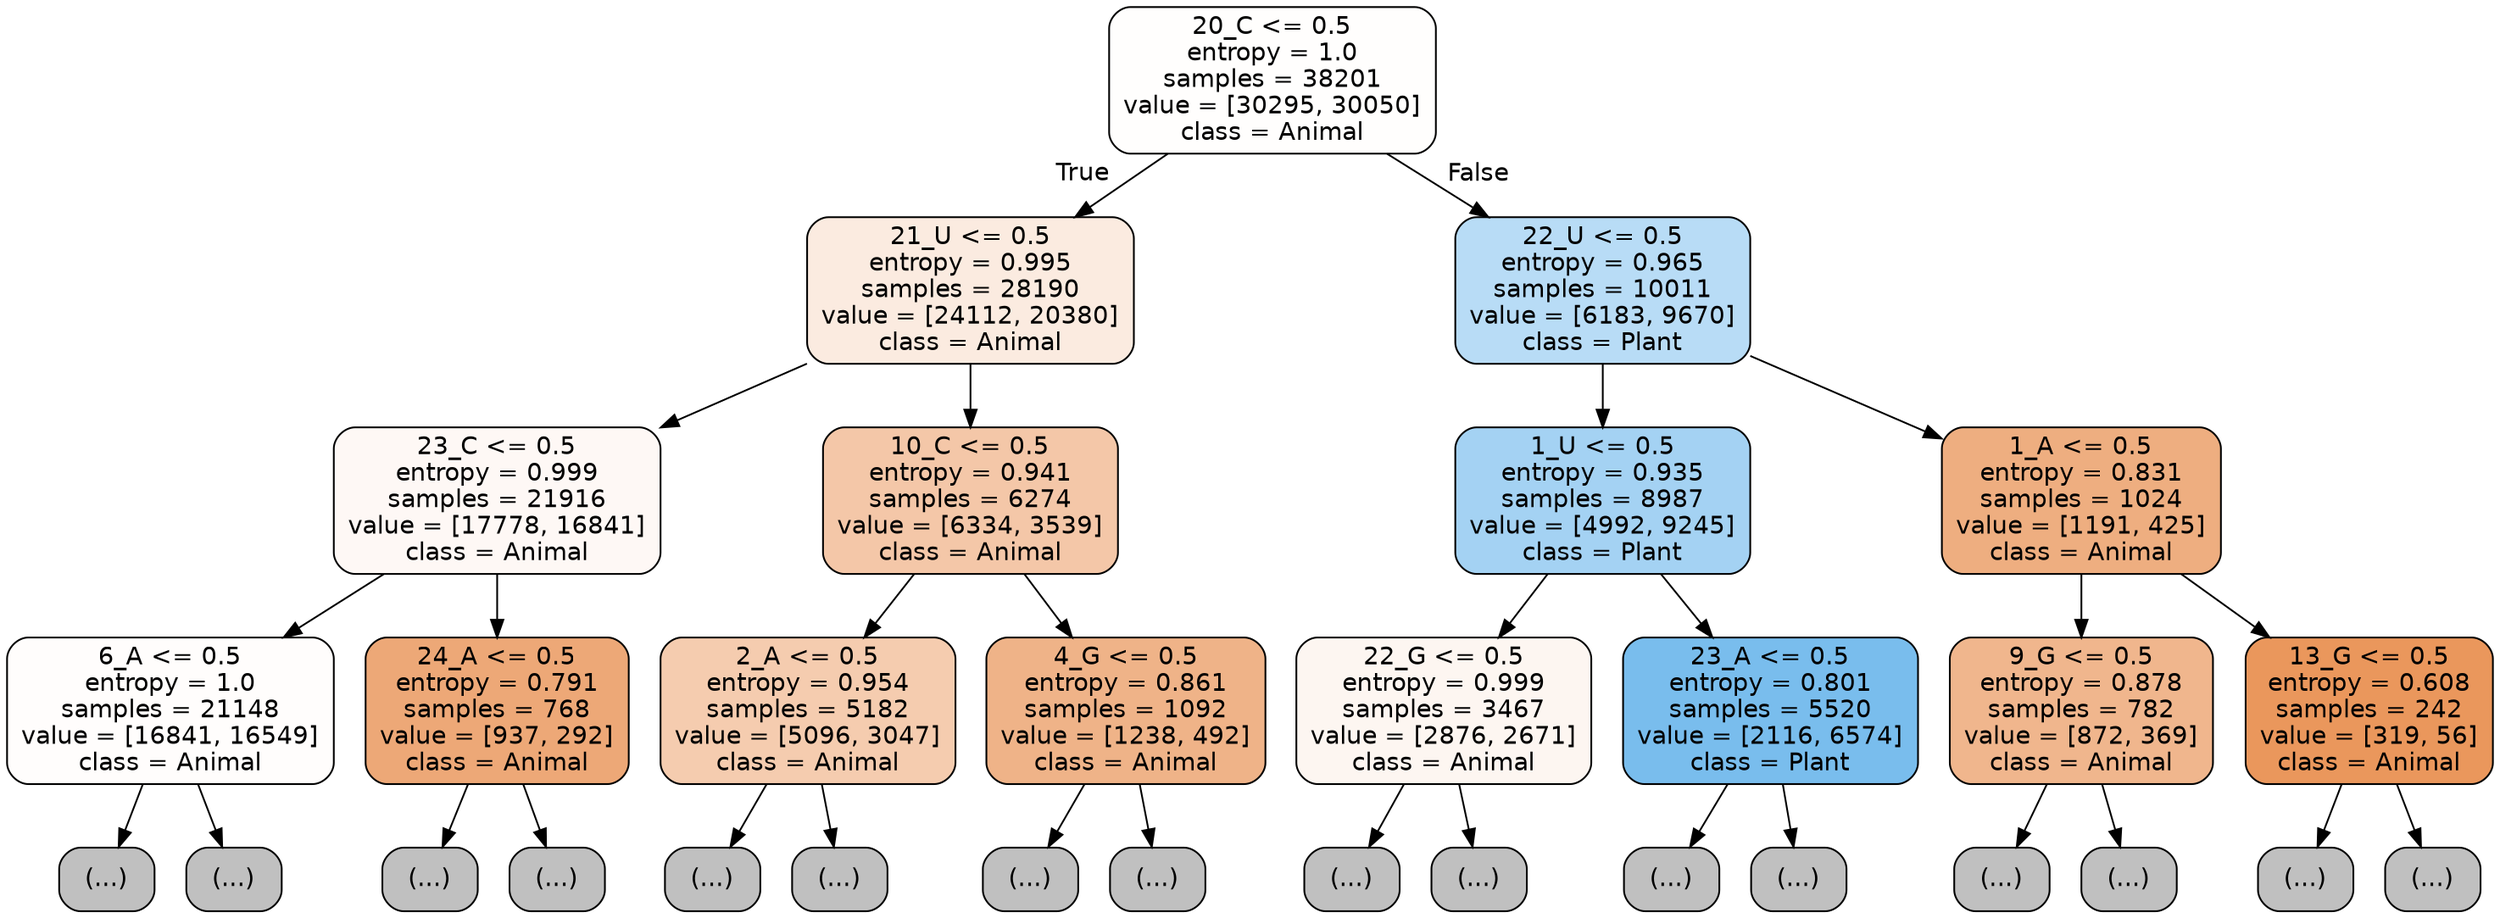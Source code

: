 digraph Tree {
node [shape=box, style="filled, rounded", color="black", fontname="helvetica"] ;
edge [fontname="helvetica"] ;
0 [label="20_C <= 0.5\nentropy = 1.0\nsamples = 38201\nvalue = [30295, 30050]\nclass = Animal", fillcolor="#fffefd"] ;
1 [label="21_U <= 0.5\nentropy = 0.995\nsamples = 28190\nvalue = [24112, 20380]\nclass = Animal", fillcolor="#fbebe0"] ;
0 -> 1 [labeldistance=2.5, labelangle=45, headlabel="True"] ;
2 [label="23_C <= 0.5\nentropy = 0.999\nsamples = 21916\nvalue = [17778, 16841]\nclass = Animal", fillcolor="#fef8f5"] ;
1 -> 2 ;
3 [label="6_A <= 0.5\nentropy = 1.0\nsamples = 21148\nvalue = [16841, 16549]\nclass = Animal", fillcolor="#fffdfc"] ;
2 -> 3 ;
4 [label="(...)", fillcolor="#C0C0C0"] ;
3 -> 4 ;
7465 [label="(...)", fillcolor="#C0C0C0"] ;
3 -> 7465 ;
9878 [label="24_A <= 0.5\nentropy = 0.791\nsamples = 768\nvalue = [937, 292]\nclass = Animal", fillcolor="#eda877"] ;
2 -> 9878 ;
9879 [label="(...)", fillcolor="#C0C0C0"] ;
9878 -> 9879 ;
10186 [label="(...)", fillcolor="#C0C0C0"] ;
9878 -> 10186 ;
10233 [label="10_C <= 0.5\nentropy = 0.941\nsamples = 6274\nvalue = [6334, 3539]\nclass = Animal", fillcolor="#f4c7a8"] ;
1 -> 10233 ;
10234 [label="2_A <= 0.5\nentropy = 0.954\nsamples = 5182\nvalue = [5096, 3047]\nclass = Animal", fillcolor="#f5ccaf"] ;
10233 -> 10234 ;
10235 [label="(...)", fillcolor="#C0C0C0"] ;
10234 -> 10235 ;
11850 [label="(...)", fillcolor="#C0C0C0"] ;
10234 -> 11850 ;
12387 [label="4_G <= 0.5\nentropy = 0.861\nsamples = 1092\nvalue = [1238, 492]\nclass = Animal", fillcolor="#efb388"] ;
10233 -> 12387 ;
12388 [label="(...)", fillcolor="#C0C0C0"] ;
12387 -> 12388 ;
12797 [label="(...)", fillcolor="#C0C0C0"] ;
12387 -> 12797 ;
12922 [label="22_U <= 0.5\nentropy = 0.965\nsamples = 10011\nvalue = [6183, 9670]\nclass = Plant", fillcolor="#b8dcf6"] ;
0 -> 12922 [labeldistance=2.5, labelangle=-45, headlabel="False"] ;
12923 [label="1_U <= 0.5\nentropy = 0.935\nsamples = 8987\nvalue = [4992, 9245]\nclass = Plant", fillcolor="#a4d2f3"] ;
12922 -> 12923 ;
12924 [label="22_G <= 0.5\nentropy = 0.999\nsamples = 3467\nvalue = [2876, 2671]\nclass = Animal", fillcolor="#fdf6f1"] ;
12923 -> 12924 ;
12925 [label="(...)", fillcolor="#C0C0C0"] ;
12924 -> 12925 ;
14546 [label="(...)", fillcolor="#C0C0C0"] ;
12924 -> 14546 ;
14851 [label="23_A <= 0.5\nentropy = 0.801\nsamples = 5520\nvalue = [2116, 6574]\nclass = Plant", fillcolor="#79bded"] ;
12923 -> 14851 ;
14852 [label="(...)", fillcolor="#C0C0C0"] ;
14851 -> 14852 ;
16283 [label="(...)", fillcolor="#C0C0C0"] ;
14851 -> 16283 ;
16346 [label="1_A <= 0.5\nentropy = 0.831\nsamples = 1024\nvalue = [1191, 425]\nclass = Animal", fillcolor="#eeae80"] ;
12922 -> 16346 ;
16347 [label="9_G <= 0.5\nentropy = 0.878\nsamples = 782\nvalue = [872, 369]\nclass = Animal", fillcolor="#f0b68d"] ;
16346 -> 16347 ;
16348 [label="(...)", fillcolor="#C0C0C0"] ;
16347 -> 16348 ;
16633 [label="(...)", fillcolor="#C0C0C0"] ;
16347 -> 16633 ;
16738 [label="13_G <= 0.5\nentropy = 0.608\nsamples = 242\nvalue = [319, 56]\nclass = Animal", fillcolor="#ea975c"] ;
16346 -> 16738 ;
16739 [label="(...)", fillcolor="#C0C0C0"] ;
16738 -> 16739 ;
16796 [label="(...)", fillcolor="#C0C0C0"] ;
16738 -> 16796 ;
}
